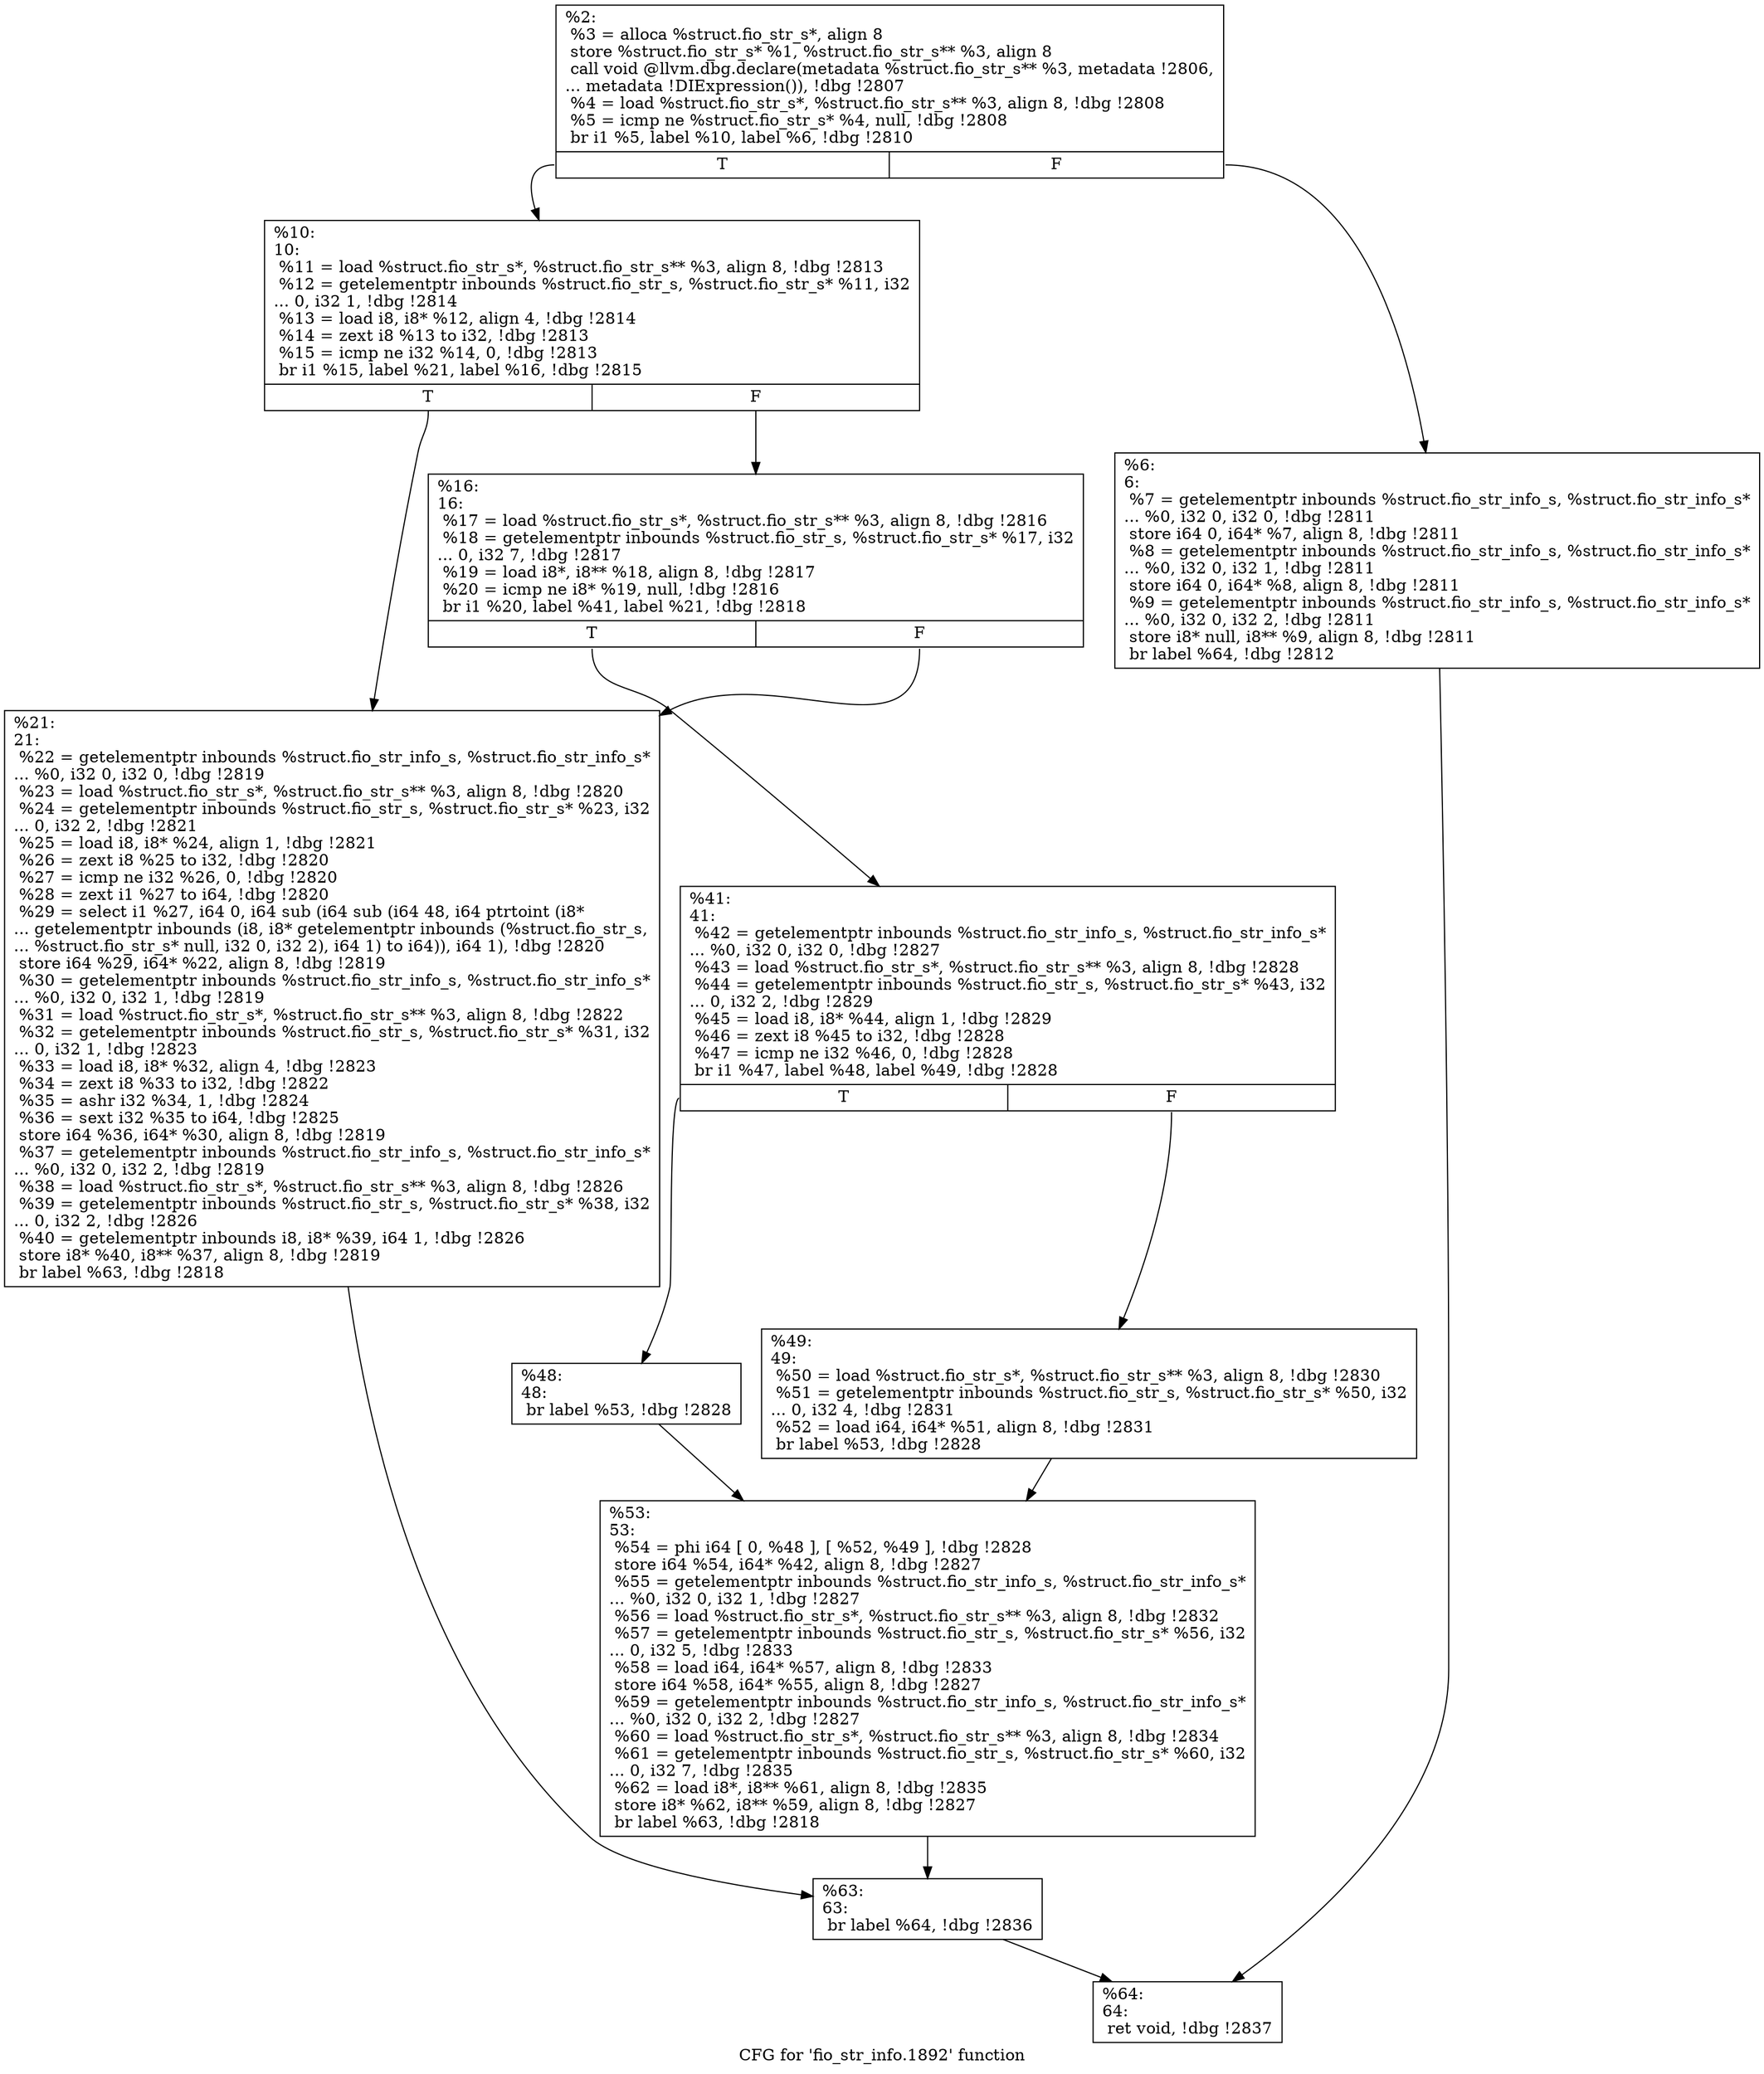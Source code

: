 digraph "CFG for 'fio_str_info.1892' function" {
	label="CFG for 'fio_str_info.1892' function";

	Node0x556851ed28d0 [shape=record,label="{%2:\l  %3 = alloca %struct.fio_str_s*, align 8\l  store %struct.fio_str_s* %1, %struct.fio_str_s** %3, align 8\l  call void @llvm.dbg.declare(metadata %struct.fio_str_s** %3, metadata !2806,\l... metadata !DIExpression()), !dbg !2807\l  %4 = load %struct.fio_str_s*, %struct.fio_str_s** %3, align 8, !dbg !2808\l  %5 = icmp ne %struct.fio_str_s* %4, null, !dbg !2808\l  br i1 %5, label %10, label %6, !dbg !2810\l|{<s0>T|<s1>F}}"];
	Node0x556851ed28d0:s0 -> Node0x556851ed2a30;
	Node0x556851ed28d0:s1 -> Node0x556851ed29e0;
	Node0x556851ed29e0 [shape=record,label="{%6:\l6:                                                \l  %7 = getelementptr inbounds %struct.fio_str_info_s, %struct.fio_str_info_s*\l... %0, i32 0, i32 0, !dbg !2811\l  store i64 0, i64* %7, align 8, !dbg !2811\l  %8 = getelementptr inbounds %struct.fio_str_info_s, %struct.fio_str_info_s*\l... %0, i32 0, i32 1, !dbg !2811\l  store i64 0, i64* %8, align 8, !dbg !2811\l  %9 = getelementptr inbounds %struct.fio_str_info_s, %struct.fio_str_info_s*\l... %0, i32 0, i32 2, !dbg !2811\l  store i8* null, i8** %9, align 8, !dbg !2811\l  br label %64, !dbg !2812\l}"];
	Node0x556851ed29e0 -> Node0x556851ed2cb0;
	Node0x556851ed2a30 [shape=record,label="{%10:\l10:                                               \l  %11 = load %struct.fio_str_s*, %struct.fio_str_s** %3, align 8, !dbg !2813\l  %12 = getelementptr inbounds %struct.fio_str_s, %struct.fio_str_s* %11, i32\l... 0, i32 1, !dbg !2814\l  %13 = load i8, i8* %12, align 4, !dbg !2814\l  %14 = zext i8 %13 to i32, !dbg !2813\l  %15 = icmp ne i32 %14, 0, !dbg !2813\l  br i1 %15, label %21, label %16, !dbg !2815\l|{<s0>T|<s1>F}}"];
	Node0x556851ed2a30:s0 -> Node0x556851ed2ad0;
	Node0x556851ed2a30:s1 -> Node0x556851ed2a80;
	Node0x556851ed2a80 [shape=record,label="{%16:\l16:                                               \l  %17 = load %struct.fio_str_s*, %struct.fio_str_s** %3, align 8, !dbg !2816\l  %18 = getelementptr inbounds %struct.fio_str_s, %struct.fio_str_s* %17, i32\l... 0, i32 7, !dbg !2817\l  %19 = load i8*, i8** %18, align 8, !dbg !2817\l  %20 = icmp ne i8* %19, null, !dbg !2816\l  br i1 %20, label %41, label %21, !dbg !2818\l|{<s0>T|<s1>F}}"];
	Node0x556851ed2a80:s0 -> Node0x556851ed2b20;
	Node0x556851ed2a80:s1 -> Node0x556851ed2ad0;
	Node0x556851ed2ad0 [shape=record,label="{%21:\l21:                                               \l  %22 = getelementptr inbounds %struct.fio_str_info_s, %struct.fio_str_info_s*\l... %0, i32 0, i32 0, !dbg !2819\l  %23 = load %struct.fio_str_s*, %struct.fio_str_s** %3, align 8, !dbg !2820\l  %24 = getelementptr inbounds %struct.fio_str_s, %struct.fio_str_s* %23, i32\l... 0, i32 2, !dbg !2821\l  %25 = load i8, i8* %24, align 1, !dbg !2821\l  %26 = zext i8 %25 to i32, !dbg !2820\l  %27 = icmp ne i32 %26, 0, !dbg !2820\l  %28 = zext i1 %27 to i64, !dbg !2820\l  %29 = select i1 %27, i64 0, i64 sub (i64 sub (i64 48, i64 ptrtoint (i8*\l... getelementptr inbounds (i8, i8* getelementptr inbounds (%struct.fio_str_s,\l... %struct.fio_str_s* null, i32 0, i32 2), i64 1) to i64)), i64 1), !dbg !2820\l  store i64 %29, i64* %22, align 8, !dbg !2819\l  %30 = getelementptr inbounds %struct.fio_str_info_s, %struct.fio_str_info_s*\l... %0, i32 0, i32 1, !dbg !2819\l  %31 = load %struct.fio_str_s*, %struct.fio_str_s** %3, align 8, !dbg !2822\l  %32 = getelementptr inbounds %struct.fio_str_s, %struct.fio_str_s* %31, i32\l... 0, i32 1, !dbg !2823\l  %33 = load i8, i8* %32, align 4, !dbg !2823\l  %34 = zext i8 %33 to i32, !dbg !2822\l  %35 = ashr i32 %34, 1, !dbg !2824\l  %36 = sext i32 %35 to i64, !dbg !2825\l  store i64 %36, i64* %30, align 8, !dbg !2819\l  %37 = getelementptr inbounds %struct.fio_str_info_s, %struct.fio_str_info_s*\l... %0, i32 0, i32 2, !dbg !2819\l  %38 = load %struct.fio_str_s*, %struct.fio_str_s** %3, align 8, !dbg !2826\l  %39 = getelementptr inbounds %struct.fio_str_s, %struct.fio_str_s* %38, i32\l... 0, i32 2, !dbg !2826\l  %40 = getelementptr inbounds i8, i8* %39, i64 1, !dbg !2826\l  store i8* %40, i8** %37, align 8, !dbg !2819\l  br label %63, !dbg !2818\l}"];
	Node0x556851ed2ad0 -> Node0x556851ed2c60;
	Node0x556851ed2b20 [shape=record,label="{%41:\l41:                                               \l  %42 = getelementptr inbounds %struct.fio_str_info_s, %struct.fio_str_info_s*\l... %0, i32 0, i32 0, !dbg !2827\l  %43 = load %struct.fio_str_s*, %struct.fio_str_s** %3, align 8, !dbg !2828\l  %44 = getelementptr inbounds %struct.fio_str_s, %struct.fio_str_s* %43, i32\l... 0, i32 2, !dbg !2829\l  %45 = load i8, i8* %44, align 1, !dbg !2829\l  %46 = zext i8 %45 to i32, !dbg !2828\l  %47 = icmp ne i32 %46, 0, !dbg !2828\l  br i1 %47, label %48, label %49, !dbg !2828\l|{<s0>T|<s1>F}}"];
	Node0x556851ed2b20:s0 -> Node0x556851ed2b70;
	Node0x556851ed2b20:s1 -> Node0x556851ed2bc0;
	Node0x556851ed2b70 [shape=record,label="{%48:\l48:                                               \l  br label %53, !dbg !2828\l}"];
	Node0x556851ed2b70 -> Node0x556851ed2c10;
	Node0x556851ed2bc0 [shape=record,label="{%49:\l49:                                               \l  %50 = load %struct.fio_str_s*, %struct.fio_str_s** %3, align 8, !dbg !2830\l  %51 = getelementptr inbounds %struct.fio_str_s, %struct.fio_str_s* %50, i32\l... 0, i32 4, !dbg !2831\l  %52 = load i64, i64* %51, align 8, !dbg !2831\l  br label %53, !dbg !2828\l}"];
	Node0x556851ed2bc0 -> Node0x556851ed2c10;
	Node0x556851ed2c10 [shape=record,label="{%53:\l53:                                               \l  %54 = phi i64 [ 0, %48 ], [ %52, %49 ], !dbg !2828\l  store i64 %54, i64* %42, align 8, !dbg !2827\l  %55 = getelementptr inbounds %struct.fio_str_info_s, %struct.fio_str_info_s*\l... %0, i32 0, i32 1, !dbg !2827\l  %56 = load %struct.fio_str_s*, %struct.fio_str_s** %3, align 8, !dbg !2832\l  %57 = getelementptr inbounds %struct.fio_str_s, %struct.fio_str_s* %56, i32\l... 0, i32 5, !dbg !2833\l  %58 = load i64, i64* %57, align 8, !dbg !2833\l  store i64 %58, i64* %55, align 8, !dbg !2827\l  %59 = getelementptr inbounds %struct.fio_str_info_s, %struct.fio_str_info_s*\l... %0, i32 0, i32 2, !dbg !2827\l  %60 = load %struct.fio_str_s*, %struct.fio_str_s** %3, align 8, !dbg !2834\l  %61 = getelementptr inbounds %struct.fio_str_s, %struct.fio_str_s* %60, i32\l... 0, i32 7, !dbg !2835\l  %62 = load i8*, i8** %61, align 8, !dbg !2835\l  store i8* %62, i8** %59, align 8, !dbg !2827\l  br label %63, !dbg !2818\l}"];
	Node0x556851ed2c10 -> Node0x556851ed2c60;
	Node0x556851ed2c60 [shape=record,label="{%63:\l63:                                               \l  br label %64, !dbg !2836\l}"];
	Node0x556851ed2c60 -> Node0x556851ed2cb0;
	Node0x556851ed2cb0 [shape=record,label="{%64:\l64:                                               \l  ret void, !dbg !2837\l}"];
}
